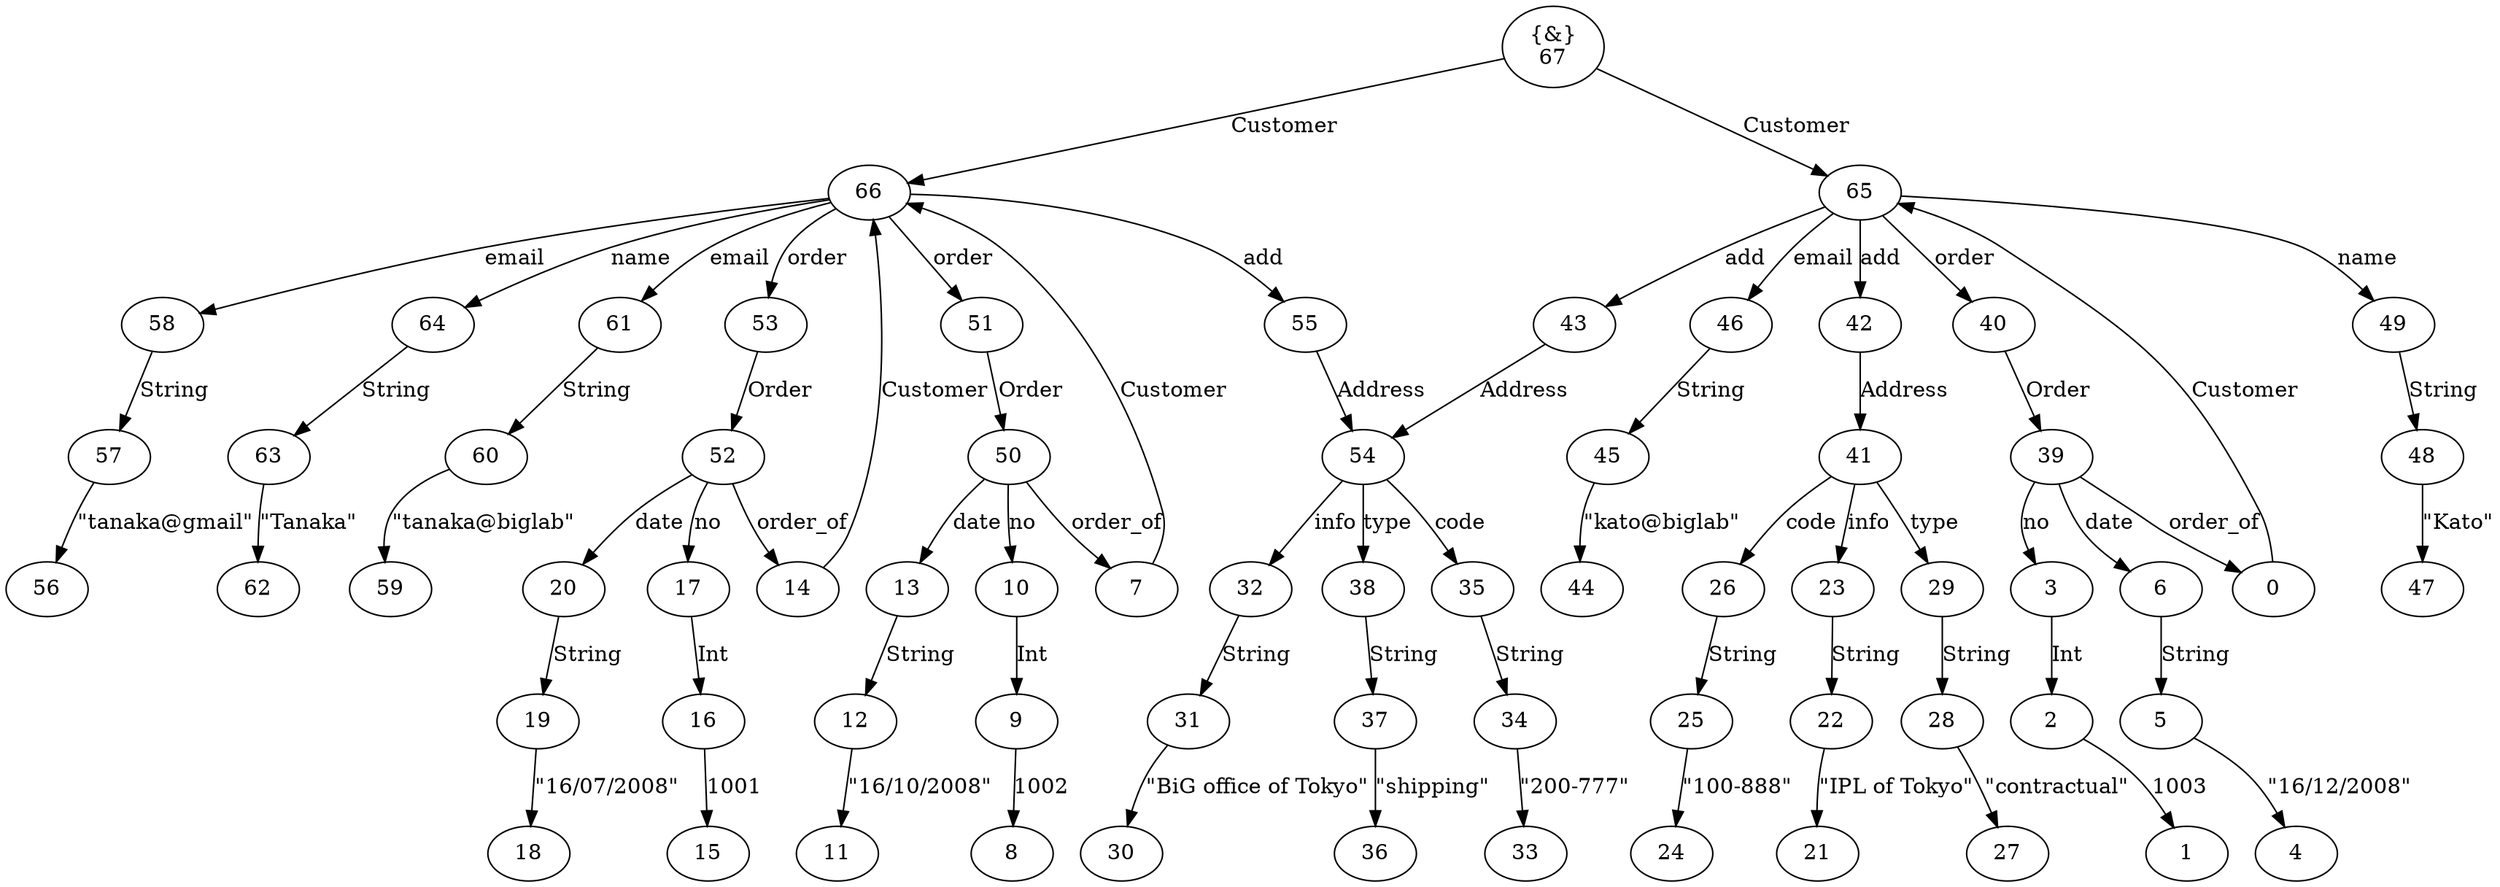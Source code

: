 digraph "g" {
    node [ shape = "ellipse" ]
    "67" [ label = "{&}\n\N" ]
    "66" [ label = "\N" ]
    "65" [ label = "\N" ]
    "64" [ label = "\N" ]
    "63" [ label = "\N" ]
    "62" [ label = "\N" ]
    "61" [ label = "\N" ]
    "60" [ label = "\N" ]
    "59" [ label = "\N" ]
    "58" [ label = "\N" ]
    "57" [ label = "\N" ]
    "56" [ label = "\N" ]
    "55" [ label = "\N" ]
    "54" [ label = "\N" ]
    "53" [ label = "\N" ]
    "52" [ label = "\N" ]
    "51" [ label = "\N" ]
    "50" [ label = "\N" ]
    "49" [ label = "\N" ]
    "48" [ label = "\N" ]
    "47" [ label = "\N" ]
    "46" [ label = "\N" ]
    "45" [ label = "\N" ]
    "44" [ label = "\N" ]
    "43" [ label = "\N" ]
    "42" [ label = "\N" ]
    "41" [ label = "\N" ]
    "40" [ label = "\N" ]
    "39" [ label = "\N" ]
    "38" [ label = "\N" ]
    "37" [ label = "\N" ]
    "36" [ label = "\N" ]
    "35" [ label = "\N" ]
    "34" [ label = "\N" ]
    "33" [ label = "\N" ]
    "32" [ label = "\N" ]
    "31" [ label = "\N" ]
    "30" [ label = "\N" ]
    "29" [ label = "\N" ]
    "28" [ label = "\N" ]
    "27" [ label = "\N" ]
    "26" [ label = "\N" ]
    "25" [ label = "\N" ]
    "24" [ label = "\N" ]
    "23" [ label = "\N" ]
    "22" [ label = "\N" ]
    "21" [ label = "\N" ]
    "20" [ label = "\N" ]
    "19" [ label = "\N" ]
    "18" [ label = "\N" ]
    "17" [ label = "\N" ]
    "16" [ label = "\N" ]
    "15" [ label = "\N" ]
    "14" [ label = "\N" ]
    "13" [ label = "\N" ]
    "12" [ label = "\N" ]
    "11" [ label = "\N" ]
    "10" [ label = "\N" ]
    "9" [ label = "\N" ]
    "8" [ label = "\N" ]
    "7" [ label = "\N" ]
    "6" [ label = "\N" ]
    "5" [ label = "\N" ]
    "4" [ label = "\N" ]
    "3" [ label = "\N" ]
    "2" [ label = "\N" ]
    "1" [ label = "\N" ]
    "0" [ label = "\N" ]
    "67" -> "66" [ label = "Customer" ]
    "67" -> "65" [ label = "Customer" ]
    "66" -> "53" [ label = "order" ]
    "66" -> "51" [ label = "order" ]
    "66" -> "64" [ label = "name" ]
    "66" -> "61" [ label = "email" ]
    "66" -> "58" [ label = "email" ]
    "66" -> "55" [ label = "add" ]
    "65" -> "40" [ label = "order" ]
    "65" -> "49" [ label = "name" ]
    "65" -> "46" [ label = "email" ]
    "65" -> "43" [ label = "add" ]
    "65" -> "42" [ label = "add" ]
    "64" -> "63" [ label = "String" ]
    "63" -> "62" [ label = "\"Tanaka\"" ]
    "61" -> "60" [ label = "String" ]
    "60" -> "59" [ label = "\"tanaka@biglab\"" ]
    "58" -> "57" [ label = "String" ]
    "57" -> "56" [ label = "\"tanaka@gmail\"" ]
    "55" -> "54" [ label = "Address" ]
    "54" -> "38" [ label = "type" ]
    "54" -> "32" [ label = "info" ]
    "54" -> "35" [ label = "code" ]
    "53" -> "52" [ label = "Order" ]
    "52" -> "14" [ label = "order_of" ]
    "52" -> "17" [ label = "no" ]
    "52" -> "20" [ label = "date" ]
    "51" -> "50" [ label = "Order" ]
    "50" -> "7" [ label = "order_of" ]
    "50" -> "10" [ label = "no" ]
    "50" -> "13" [ label = "date" ]
    "49" -> "48" [ label = "String" ]
    "48" -> "47" [ label = "\"Kato\"" ]
    "46" -> "45" [ label = "String" ]
    "45" -> "44" [ label = "\"kato@biglab\"" ]
    "43" -> "54" [ label = "Address" ]
    "42" -> "41" [ label = "Address" ]
    "41" -> "29" [ label = "type" ]
    "41" -> "23" [ label = "info" ]
    "41" -> "26" [ label = "code" ]
    "40" -> "39" [ label = "Order" ]
    "39" -> "0" [ label = "order_of" ]
    "39" -> "3" [ label = "no" ]
    "39" -> "6" [ label = "date" ]
    "38" -> "37" [ label = "String" ]
    "37" -> "36" [ label = "\"shipping\"" ]
    "35" -> "34" [ label = "String" ]
    "34" -> "33" [ label = "\"200-777\"" ]
    "32" -> "31" [ label = "String" ]
    "31" -> "30" [ label = "\"BiG office of Tokyo\"" ]
    "29" -> "28" [ label = "String" ]
    "28" -> "27" [ label = "\"contractual\"" ]
    "26" -> "25" [ label = "String" ]
    "25" -> "24" [ label = "\"100-888\"" ]
    "23" -> "22" [ label = "String" ]
    "22" -> "21" [ label = "\"IPL of Tokyo\"" ]
    "20" -> "19" [ label = "String" ]
    "19" -> "18" [ label = "\"16/07/2008\"" ]
    "17" -> "16" [ label = "Int" ]
    "16" -> "15" [ label = "1001" ]
    "14" -> "66" [ label = "Customer" ]
    "13" -> "12" [ label = "String" ]
    "12" -> "11" [ label = "\"16/10/2008\"" ]
    "10" -> "9" [ label = "Int" ]
    "9" -> "8" [ label = "1002" ]
    "7" -> "66" [ label = "Customer" ]
    "6" -> "5" [ label = "String" ]
    "5" -> "4" [ label = "\"16/12/2008\"" ]
    "3" -> "2" [ label = "Int" ]
    "2" -> "1" [ label = "1003" ]
    "0" -> "65" [ label = "Customer" ]
}
